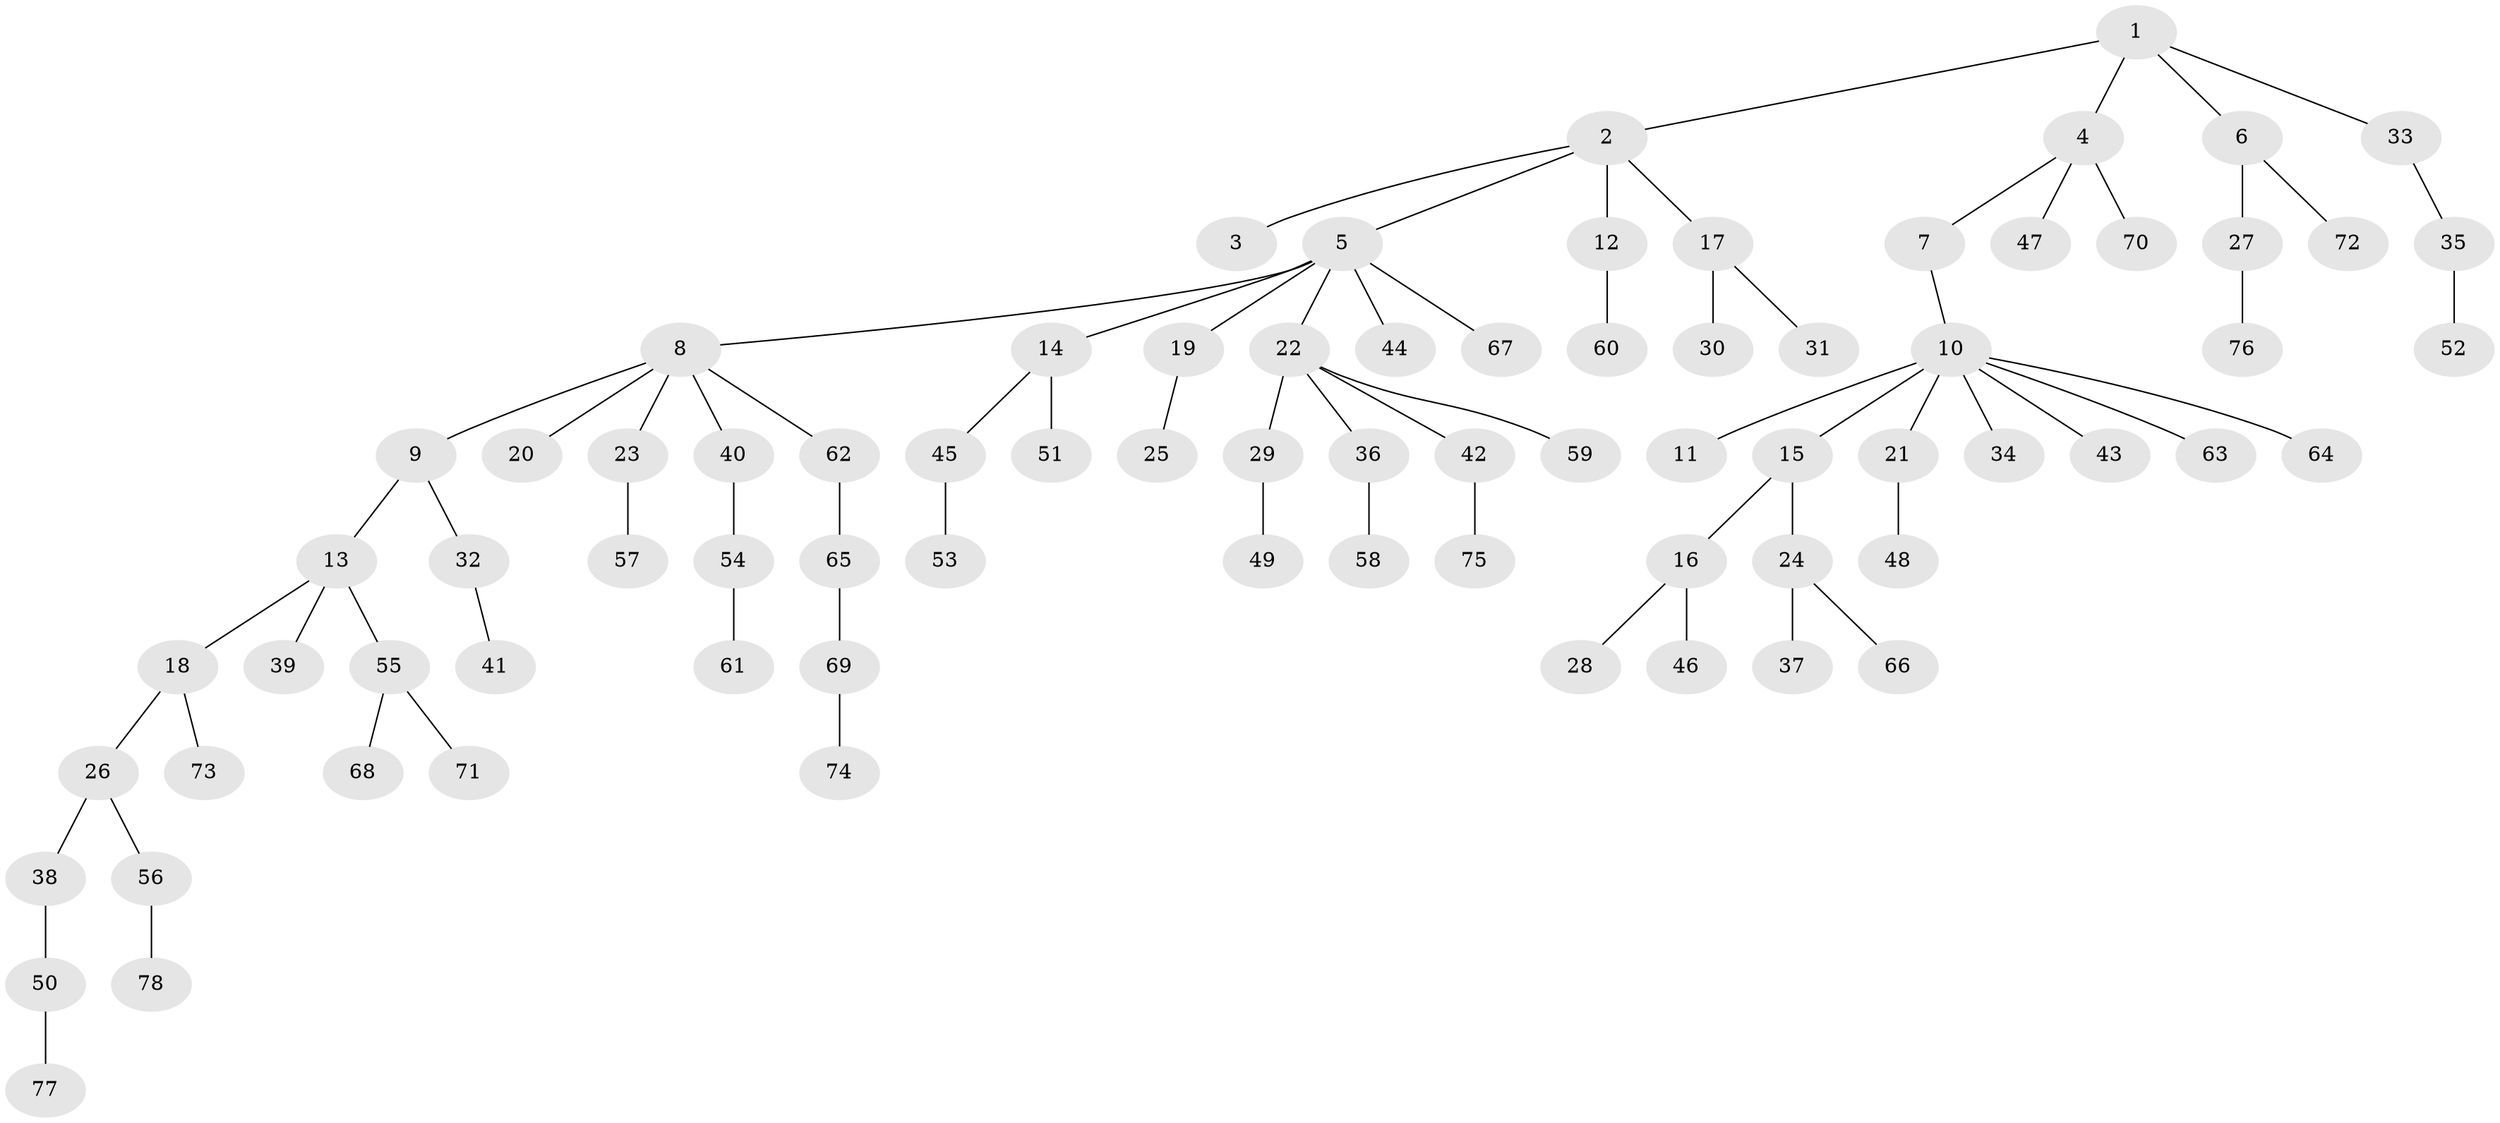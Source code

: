 // Generated by graph-tools (version 1.1) at 2025/02/03/09/25 03:02:24]
// undirected, 78 vertices, 77 edges
graph export_dot {
graph [start="1"]
  node [color=gray90,style=filled];
  1;
  2;
  3;
  4;
  5;
  6;
  7;
  8;
  9;
  10;
  11;
  12;
  13;
  14;
  15;
  16;
  17;
  18;
  19;
  20;
  21;
  22;
  23;
  24;
  25;
  26;
  27;
  28;
  29;
  30;
  31;
  32;
  33;
  34;
  35;
  36;
  37;
  38;
  39;
  40;
  41;
  42;
  43;
  44;
  45;
  46;
  47;
  48;
  49;
  50;
  51;
  52;
  53;
  54;
  55;
  56;
  57;
  58;
  59;
  60;
  61;
  62;
  63;
  64;
  65;
  66;
  67;
  68;
  69;
  70;
  71;
  72;
  73;
  74;
  75;
  76;
  77;
  78;
  1 -- 2;
  1 -- 4;
  1 -- 6;
  1 -- 33;
  2 -- 3;
  2 -- 5;
  2 -- 12;
  2 -- 17;
  4 -- 7;
  4 -- 47;
  4 -- 70;
  5 -- 8;
  5 -- 14;
  5 -- 19;
  5 -- 22;
  5 -- 44;
  5 -- 67;
  6 -- 27;
  6 -- 72;
  7 -- 10;
  8 -- 9;
  8 -- 20;
  8 -- 23;
  8 -- 40;
  8 -- 62;
  9 -- 13;
  9 -- 32;
  10 -- 11;
  10 -- 15;
  10 -- 21;
  10 -- 34;
  10 -- 43;
  10 -- 63;
  10 -- 64;
  12 -- 60;
  13 -- 18;
  13 -- 39;
  13 -- 55;
  14 -- 45;
  14 -- 51;
  15 -- 16;
  15 -- 24;
  16 -- 28;
  16 -- 46;
  17 -- 30;
  17 -- 31;
  18 -- 26;
  18 -- 73;
  19 -- 25;
  21 -- 48;
  22 -- 29;
  22 -- 36;
  22 -- 42;
  22 -- 59;
  23 -- 57;
  24 -- 37;
  24 -- 66;
  26 -- 38;
  26 -- 56;
  27 -- 76;
  29 -- 49;
  32 -- 41;
  33 -- 35;
  35 -- 52;
  36 -- 58;
  38 -- 50;
  40 -- 54;
  42 -- 75;
  45 -- 53;
  50 -- 77;
  54 -- 61;
  55 -- 68;
  55 -- 71;
  56 -- 78;
  62 -- 65;
  65 -- 69;
  69 -- 74;
}
